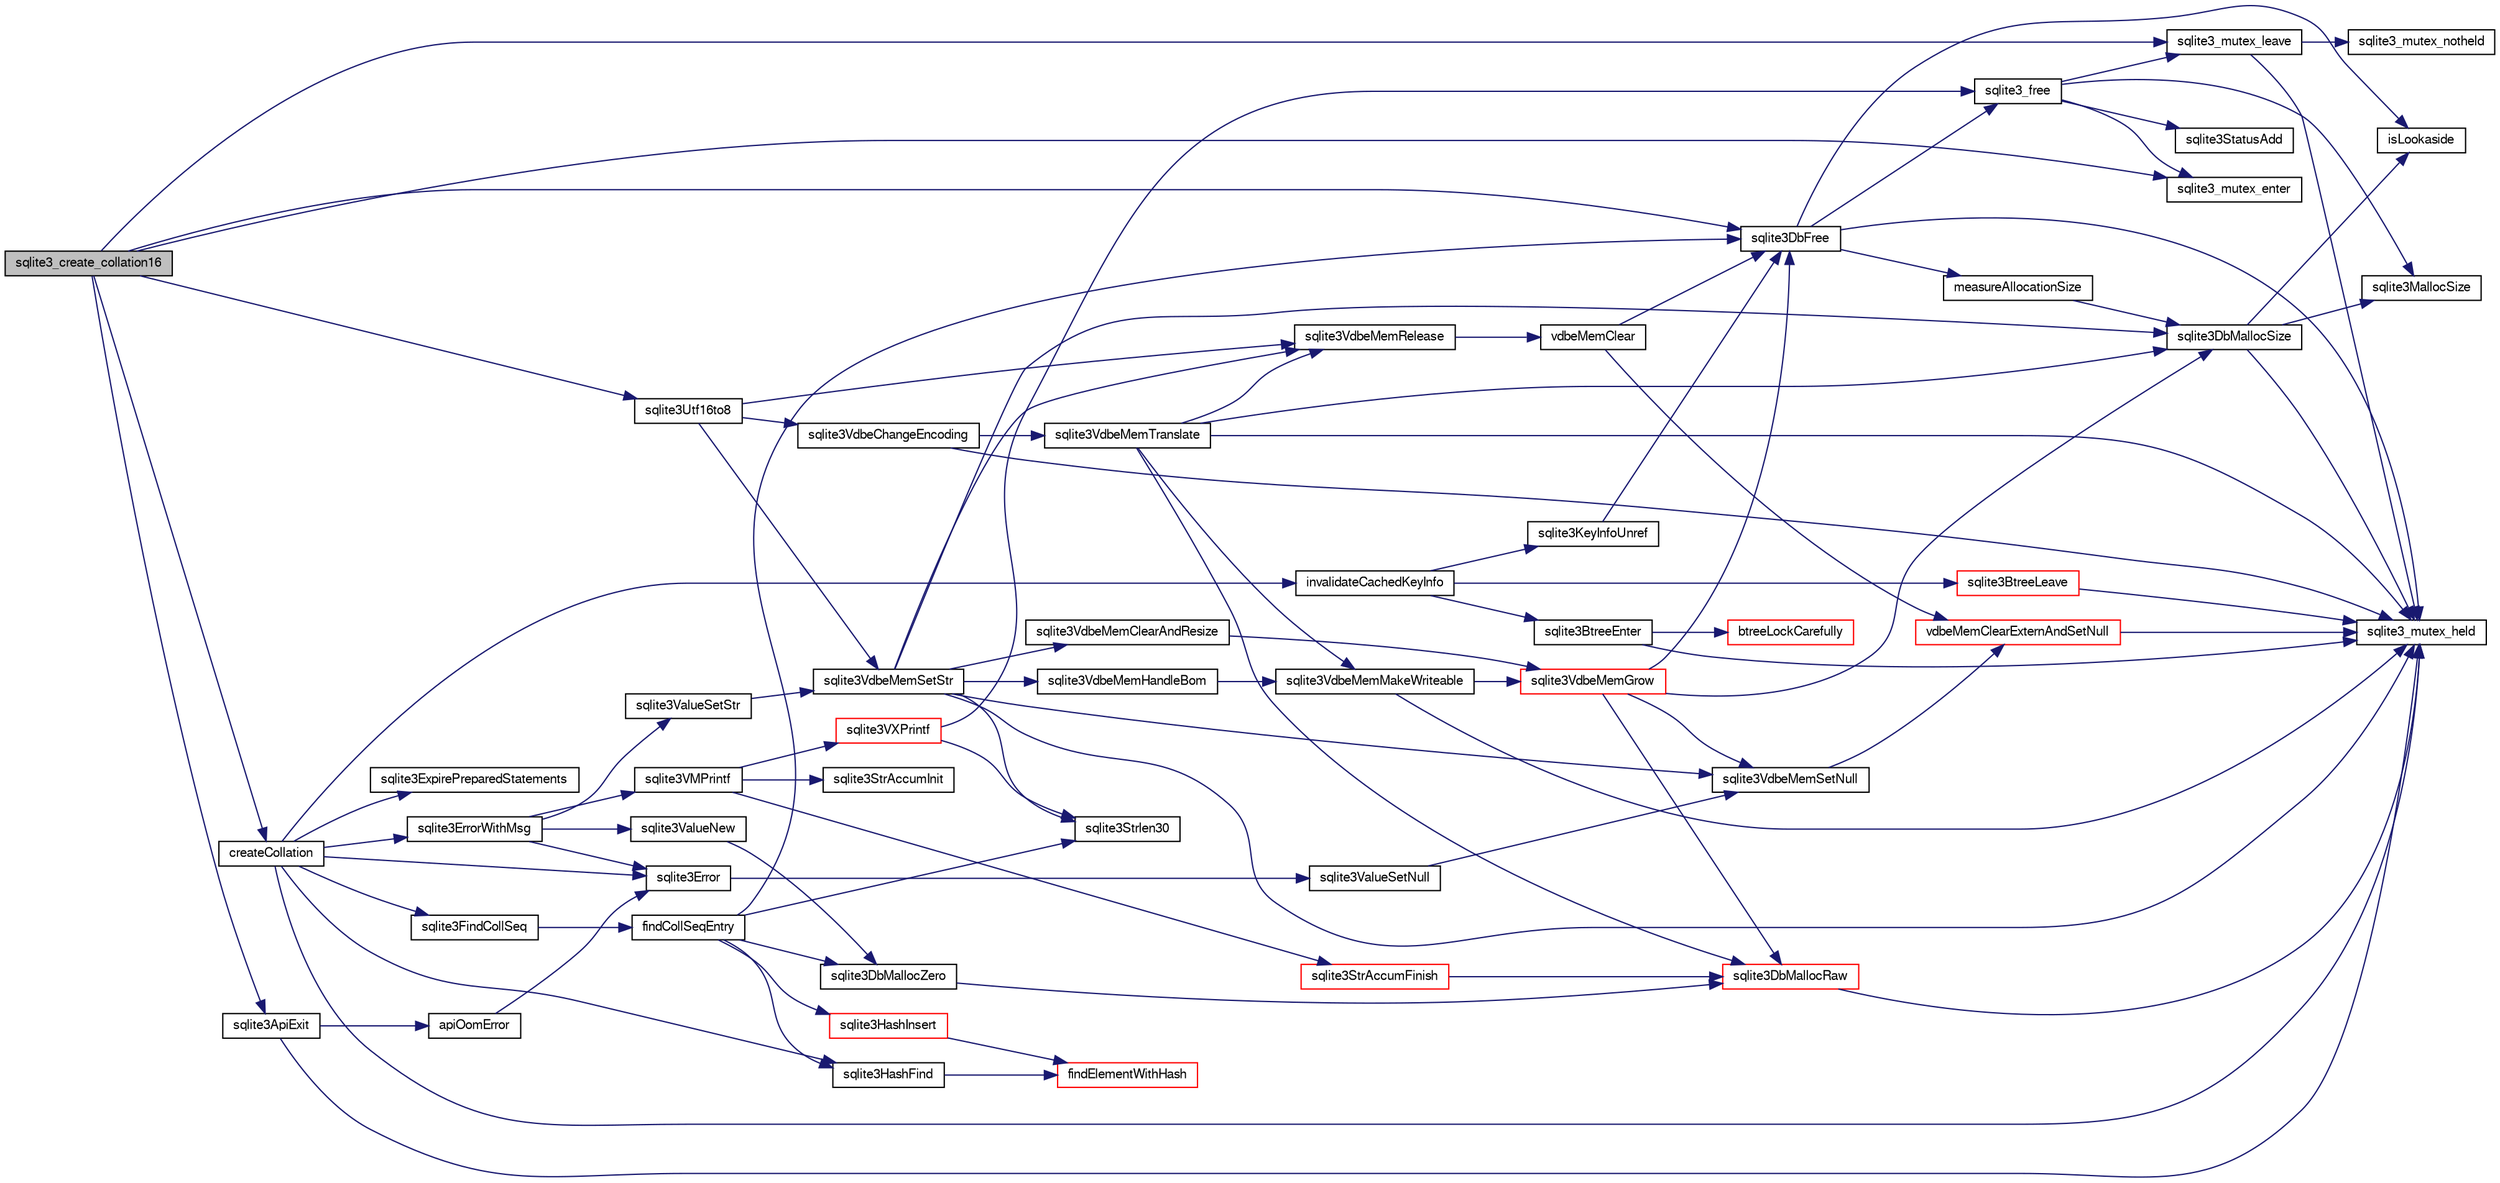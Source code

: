 digraph "sqlite3_create_collation16"
{
  edge [fontname="FreeSans",fontsize="10",labelfontname="FreeSans",labelfontsize="10"];
  node [fontname="FreeSans",fontsize="10",shape=record];
  rankdir="LR";
  Node325543 [label="sqlite3_create_collation16",height=0.2,width=0.4,color="black", fillcolor="grey75", style="filled", fontcolor="black"];
  Node325543 -> Node325544 [color="midnightblue",fontsize="10",style="solid",fontname="FreeSans"];
  Node325544 [label="sqlite3_mutex_enter",height=0.2,width=0.4,color="black", fillcolor="white", style="filled",URL="$sqlite3_8c.html#a1c12cde690bd89f104de5cbad12a6bf5"];
  Node325543 -> Node325545 [color="midnightblue",fontsize="10",style="solid",fontname="FreeSans"];
  Node325545 [label="sqlite3Utf16to8",height=0.2,width=0.4,color="black", fillcolor="white", style="filled",URL="$sqlite3_8c.html#a2c2d4b96de83192463964b77bdc524ae"];
  Node325545 -> Node325546 [color="midnightblue",fontsize="10",style="solid",fontname="FreeSans"];
  Node325546 [label="sqlite3VdbeMemSetStr",height=0.2,width=0.4,color="black", fillcolor="white", style="filled",URL="$sqlite3_8c.html#a9697bec7c3b512483638ea3646191d7d"];
  Node325546 -> Node325547 [color="midnightblue",fontsize="10",style="solid",fontname="FreeSans"];
  Node325547 [label="sqlite3_mutex_held",height=0.2,width=0.4,color="black", fillcolor="white", style="filled",URL="$sqlite3_8c.html#acf77da68932b6bc163c5e68547ecc3e7"];
  Node325546 -> Node325548 [color="midnightblue",fontsize="10",style="solid",fontname="FreeSans"];
  Node325548 [label="sqlite3VdbeMemSetNull",height=0.2,width=0.4,color="black", fillcolor="white", style="filled",URL="$sqlite3_8c.html#ae01092c23aebaf8a3ebdf3954609b410"];
  Node325548 -> Node325549 [color="midnightblue",fontsize="10",style="solid",fontname="FreeSans"];
  Node325549 [label="vdbeMemClearExternAndSetNull",height=0.2,width=0.4,color="red", fillcolor="white", style="filled",URL="$sqlite3_8c.html#a29c41a360fb0e86b817777daf061230c"];
  Node325549 -> Node325547 [color="midnightblue",fontsize="10",style="solid",fontname="FreeSans"];
  Node325546 -> Node325561 [color="midnightblue",fontsize="10",style="solid",fontname="FreeSans"];
  Node325561 [label="sqlite3Strlen30",height=0.2,width=0.4,color="black", fillcolor="white", style="filled",URL="$sqlite3_8c.html#a3dcd80ba41f1a308193dee74857b62a7"];
  Node325546 -> Node325562 [color="midnightblue",fontsize="10",style="solid",fontname="FreeSans"];
  Node325562 [label="sqlite3VdbeMemClearAndResize",height=0.2,width=0.4,color="black", fillcolor="white", style="filled",URL="$sqlite3_8c.html#add082be4aa46084ecdf023cfac898231"];
  Node325562 -> Node325563 [color="midnightblue",fontsize="10",style="solid",fontname="FreeSans"];
  Node325563 [label="sqlite3VdbeMemGrow",height=0.2,width=0.4,color="red", fillcolor="white", style="filled",URL="$sqlite3_8c.html#aba753c9690ae0ba31b5100945cf29447"];
  Node325563 -> Node325553 [color="midnightblue",fontsize="10",style="solid",fontname="FreeSans"];
  Node325553 [label="sqlite3DbMallocSize",height=0.2,width=0.4,color="black", fillcolor="white", style="filled",URL="$sqlite3_8c.html#aa397e5a8a03495203a0767abf0a71f86"];
  Node325553 -> Node325554 [color="midnightblue",fontsize="10",style="solid",fontname="FreeSans"];
  Node325554 [label="sqlite3MallocSize",height=0.2,width=0.4,color="black", fillcolor="white", style="filled",URL="$sqlite3_8c.html#acf5d2a5f35270bafb050bd2def576955"];
  Node325553 -> Node325547 [color="midnightblue",fontsize="10",style="solid",fontname="FreeSans"];
  Node325553 -> Node325555 [color="midnightblue",fontsize="10",style="solid",fontname="FreeSans"];
  Node325555 [label="isLookaside",height=0.2,width=0.4,color="black", fillcolor="white", style="filled",URL="$sqlite3_8c.html#a770fa05ff9717b75e16f4d968a77b897"];
  Node325563 -> Node325551 [color="midnightblue",fontsize="10",style="solid",fontname="FreeSans"];
  Node325551 [label="sqlite3DbFree",height=0.2,width=0.4,color="black", fillcolor="white", style="filled",URL="$sqlite3_8c.html#ac70ab821a6607b4a1b909582dc37a069"];
  Node325551 -> Node325547 [color="midnightblue",fontsize="10",style="solid",fontname="FreeSans"];
  Node325551 -> Node325552 [color="midnightblue",fontsize="10",style="solid",fontname="FreeSans"];
  Node325552 [label="measureAllocationSize",height=0.2,width=0.4,color="black", fillcolor="white", style="filled",URL="$sqlite3_8c.html#a45731e644a22fdb756e2b6337224217a"];
  Node325552 -> Node325553 [color="midnightblue",fontsize="10",style="solid",fontname="FreeSans"];
  Node325551 -> Node325555 [color="midnightblue",fontsize="10",style="solid",fontname="FreeSans"];
  Node325551 -> Node325556 [color="midnightblue",fontsize="10",style="solid",fontname="FreeSans"];
  Node325556 [label="sqlite3_free",height=0.2,width=0.4,color="black", fillcolor="white", style="filled",URL="$sqlite3_8c.html#a6552349e36a8a691af5487999ab09519"];
  Node325556 -> Node325544 [color="midnightblue",fontsize="10",style="solid",fontname="FreeSans"];
  Node325556 -> Node325557 [color="midnightblue",fontsize="10",style="solid",fontname="FreeSans"];
  Node325557 [label="sqlite3StatusAdd",height=0.2,width=0.4,color="black", fillcolor="white", style="filled",URL="$sqlite3_8c.html#afa029f93586aeab4cc85360905dae9cd"];
  Node325556 -> Node325554 [color="midnightblue",fontsize="10",style="solid",fontname="FreeSans"];
  Node325556 -> Node325558 [color="midnightblue",fontsize="10",style="solid",fontname="FreeSans"];
  Node325558 [label="sqlite3_mutex_leave",height=0.2,width=0.4,color="black", fillcolor="white", style="filled",URL="$sqlite3_8c.html#a5838d235601dbd3c1fa993555c6bcc93"];
  Node325558 -> Node325547 [color="midnightblue",fontsize="10",style="solid",fontname="FreeSans"];
  Node325558 -> Node325559 [color="midnightblue",fontsize="10",style="solid",fontname="FreeSans"];
  Node325559 [label="sqlite3_mutex_notheld",height=0.2,width=0.4,color="black", fillcolor="white", style="filled",URL="$sqlite3_8c.html#a83967c837c1c000d3b5adcfaa688f5dc"];
  Node325563 -> Node325566 [color="midnightblue",fontsize="10",style="solid",fontname="FreeSans"];
  Node325566 [label="sqlite3DbMallocRaw",height=0.2,width=0.4,color="red", fillcolor="white", style="filled",URL="$sqlite3_8c.html#abbe8be0cf7175e11ddc3e2218fad924e"];
  Node325566 -> Node325547 [color="midnightblue",fontsize="10",style="solid",fontname="FreeSans"];
  Node325563 -> Node325548 [color="midnightblue",fontsize="10",style="solid",fontname="FreeSans"];
  Node325546 -> Node325627 [color="midnightblue",fontsize="10",style="solid",fontname="FreeSans"];
  Node325627 [label="sqlite3VdbeMemRelease",height=0.2,width=0.4,color="black", fillcolor="white", style="filled",URL="$sqlite3_8c.html#a90606361dbeba88159fd6ff03fcc10cc"];
  Node325627 -> Node325628 [color="midnightblue",fontsize="10",style="solid",fontname="FreeSans"];
  Node325628 [label="vdbeMemClear",height=0.2,width=0.4,color="black", fillcolor="white", style="filled",URL="$sqlite3_8c.html#a489eef6e55ad0dadf67578726b935d12"];
  Node325628 -> Node325549 [color="midnightblue",fontsize="10",style="solid",fontname="FreeSans"];
  Node325628 -> Node325551 [color="midnightblue",fontsize="10",style="solid",fontname="FreeSans"];
  Node325546 -> Node325553 [color="midnightblue",fontsize="10",style="solid",fontname="FreeSans"];
  Node325546 -> Node325826 [color="midnightblue",fontsize="10",style="solid",fontname="FreeSans"];
  Node325826 [label="sqlite3VdbeMemHandleBom",height=0.2,width=0.4,color="black", fillcolor="white", style="filled",URL="$sqlite3_8c.html#a8ac47607e6893715d335a0f6f4b58e3e"];
  Node325826 -> Node325626 [color="midnightblue",fontsize="10",style="solid",fontname="FreeSans"];
  Node325626 [label="sqlite3VdbeMemMakeWriteable",height=0.2,width=0.4,color="black", fillcolor="white", style="filled",URL="$sqlite3_8c.html#afabdd8032205a36c69ad191c6bbb6a34"];
  Node325626 -> Node325547 [color="midnightblue",fontsize="10",style="solid",fontname="FreeSans"];
  Node325626 -> Node325563 [color="midnightblue",fontsize="10",style="solid",fontname="FreeSans"];
  Node325545 -> Node325624 [color="midnightblue",fontsize="10",style="solid",fontname="FreeSans"];
  Node325624 [label="sqlite3VdbeChangeEncoding",height=0.2,width=0.4,color="black", fillcolor="white", style="filled",URL="$sqlite3_8c.html#aa7cf8e488bf8cf9ec18528f52a40de31"];
  Node325624 -> Node325547 [color="midnightblue",fontsize="10",style="solid",fontname="FreeSans"];
  Node325624 -> Node325625 [color="midnightblue",fontsize="10",style="solid",fontname="FreeSans"];
  Node325625 [label="sqlite3VdbeMemTranslate",height=0.2,width=0.4,color="black", fillcolor="white", style="filled",URL="$sqlite3_8c.html#adc5f07459f00d96ec7591be255d029f5"];
  Node325625 -> Node325547 [color="midnightblue",fontsize="10",style="solid",fontname="FreeSans"];
  Node325625 -> Node325626 [color="midnightblue",fontsize="10",style="solid",fontname="FreeSans"];
  Node325625 -> Node325566 [color="midnightblue",fontsize="10",style="solid",fontname="FreeSans"];
  Node325625 -> Node325627 [color="midnightblue",fontsize="10",style="solid",fontname="FreeSans"];
  Node325625 -> Node325553 [color="midnightblue",fontsize="10",style="solid",fontname="FreeSans"];
  Node325545 -> Node325627 [color="midnightblue",fontsize="10",style="solid",fontname="FreeSans"];
  Node325543 -> Node325827 [color="midnightblue",fontsize="10",style="solid",fontname="FreeSans"];
  Node325827 [label="createCollation",height=0.2,width=0.4,color="black", fillcolor="white", style="filled",URL="$sqlite3_8c.html#a29def4ce28811a857e968b3f238d2dd1"];
  Node325827 -> Node325547 [color="midnightblue",fontsize="10",style="solid",fontname="FreeSans"];
  Node325827 -> Node325828 [color="midnightblue",fontsize="10",style="solid",fontname="FreeSans"];
  Node325828 [label="sqlite3FindCollSeq",height=0.2,width=0.4,color="black", fillcolor="white", style="filled",URL="$sqlite3_8c.html#ac4f91d39f24a6435de12698fdb16bc14"];
  Node325828 -> Node325829 [color="midnightblue",fontsize="10",style="solid",fontname="FreeSans"];
  Node325829 [label="findCollSeqEntry",height=0.2,width=0.4,color="black", fillcolor="white", style="filled",URL="$sqlite3_8c.html#aaf9ae07c81dca508e137b5880e94aa98"];
  Node325829 -> Node325830 [color="midnightblue",fontsize="10",style="solid",fontname="FreeSans"];
  Node325830 [label="sqlite3HashFind",height=0.2,width=0.4,color="black", fillcolor="white", style="filled",URL="$sqlite3_8c.html#a8ca124229470a66b4c9c141ded48e2aa"];
  Node325830 -> Node325831 [color="midnightblue",fontsize="10",style="solid",fontname="FreeSans"];
  Node325831 [label="findElementWithHash",height=0.2,width=0.4,color="red", fillcolor="white", style="filled",URL="$sqlite3_8c.html#a75c0f574fa5d51702434c6e980d57d7f"];
  Node325829 -> Node325561 [color="midnightblue",fontsize="10",style="solid",fontname="FreeSans"];
  Node325829 -> Node325763 [color="midnightblue",fontsize="10",style="solid",fontname="FreeSans"];
  Node325763 [label="sqlite3DbMallocZero",height=0.2,width=0.4,color="black", fillcolor="white", style="filled",URL="$sqlite3_8c.html#a49cfebac9d6067a03442c92af73f33e4"];
  Node325763 -> Node325566 [color="midnightblue",fontsize="10",style="solid",fontname="FreeSans"];
  Node325829 -> Node325833 [color="midnightblue",fontsize="10",style="solid",fontname="FreeSans"];
  Node325833 [label="sqlite3HashInsert",height=0.2,width=0.4,color="red", fillcolor="white", style="filled",URL="$sqlite3_8c.html#aebbc6c13b3c139d5f3463938f441da3d"];
  Node325833 -> Node325831 [color="midnightblue",fontsize="10",style="solid",fontname="FreeSans"];
  Node325829 -> Node325551 [color="midnightblue",fontsize="10",style="solid",fontname="FreeSans"];
  Node325827 -> Node325838 [color="midnightblue",fontsize="10",style="solid",fontname="FreeSans"];
  Node325838 [label="sqlite3ErrorWithMsg",height=0.2,width=0.4,color="black", fillcolor="white", style="filled",URL="$sqlite3_8c.html#a11feb4cd8e77d59df266587cfe1b2641"];
  Node325838 -> Node325766 [color="midnightblue",fontsize="10",style="solid",fontname="FreeSans"];
  Node325766 [label="sqlite3Error",height=0.2,width=0.4,color="black", fillcolor="white", style="filled",URL="$sqlite3_8c.html#a4ba5e8be78db50d5538dcaa45bcf74d3"];
  Node325766 -> Node325767 [color="midnightblue",fontsize="10",style="solid",fontname="FreeSans"];
  Node325767 [label="sqlite3ValueSetNull",height=0.2,width=0.4,color="black", fillcolor="white", style="filled",URL="$sqlite3_8c.html#ad9bc4507a7806b37946116afbe183b95"];
  Node325767 -> Node325548 [color="midnightblue",fontsize="10",style="solid",fontname="FreeSans"];
  Node325838 -> Node325839 [color="midnightblue",fontsize="10",style="solid",fontname="FreeSans"];
  Node325839 [label="sqlite3ValueNew",height=0.2,width=0.4,color="black", fillcolor="white", style="filled",URL="$sqlite3_8c.html#ad40a378778daff2d574bec905e35828b"];
  Node325839 -> Node325763 [color="midnightblue",fontsize="10",style="solid",fontname="FreeSans"];
  Node325838 -> Node325814 [color="midnightblue",fontsize="10",style="solid",fontname="FreeSans"];
  Node325814 [label="sqlite3VMPrintf",height=0.2,width=0.4,color="black", fillcolor="white", style="filled",URL="$sqlite3_8c.html#a05535d0982ef06fbc2ee8195ebbae689"];
  Node325814 -> Node325598 [color="midnightblue",fontsize="10",style="solid",fontname="FreeSans"];
  Node325598 [label="sqlite3StrAccumInit",height=0.2,width=0.4,color="black", fillcolor="white", style="filled",URL="$sqlite3_8c.html#aabf95e113b9d54d519cd15a56215f560"];
  Node325814 -> Node325599 [color="midnightblue",fontsize="10",style="solid",fontname="FreeSans"];
  Node325599 [label="sqlite3VXPrintf",height=0.2,width=0.4,color="red", fillcolor="white", style="filled",URL="$sqlite3_8c.html#a63c25806c9bd4a2b76f9a0eb232c6bde"];
  Node325599 -> Node325561 [color="midnightblue",fontsize="10",style="solid",fontname="FreeSans"];
  Node325599 -> Node325556 [color="midnightblue",fontsize="10",style="solid",fontname="FreeSans"];
  Node325814 -> Node325634 [color="midnightblue",fontsize="10",style="solid",fontname="FreeSans"];
  Node325634 [label="sqlite3StrAccumFinish",height=0.2,width=0.4,color="red", fillcolor="white", style="filled",URL="$sqlite3_8c.html#adb7f26b10ac1b847db6f000ef4c2e2ba"];
  Node325634 -> Node325566 [color="midnightblue",fontsize="10",style="solid",fontname="FreeSans"];
  Node325838 -> Node325840 [color="midnightblue",fontsize="10",style="solid",fontname="FreeSans"];
  Node325840 [label="sqlite3ValueSetStr",height=0.2,width=0.4,color="black", fillcolor="white", style="filled",URL="$sqlite3_8c.html#a1fd40749f47941ee97ff6d798e2bc67e"];
  Node325840 -> Node325546 [color="midnightblue",fontsize="10",style="solid",fontname="FreeSans"];
  Node325827 -> Node325841 [color="midnightblue",fontsize="10",style="solid",fontname="FreeSans"];
  Node325841 [label="sqlite3ExpirePreparedStatements",height=0.2,width=0.4,color="black", fillcolor="white", style="filled",URL="$sqlite3_8c.html#af8baf566e769881b3d0bbdb0d2b4cdfe"];
  Node325827 -> Node325842 [color="midnightblue",fontsize="10",style="solid",fontname="FreeSans"];
  Node325842 [label="invalidateCachedKeyInfo",height=0.2,width=0.4,color="black", fillcolor="white", style="filled",URL="$sqlite3_8c.html#aa51ec313a2008d71a008b181efabff79"];
  Node325842 -> Node325843 [color="midnightblue",fontsize="10",style="solid",fontname="FreeSans"];
  Node325843 [label="sqlite3BtreeEnter",height=0.2,width=0.4,color="black", fillcolor="white", style="filled",URL="$sqlite3_8c.html#afa05d700ca373993fe6b0525b867feff"];
  Node325843 -> Node325547 [color="midnightblue",fontsize="10",style="solid",fontname="FreeSans"];
  Node325843 -> Node325844 [color="midnightblue",fontsize="10",style="solid",fontname="FreeSans"];
  Node325844 [label="btreeLockCarefully",height=0.2,width=0.4,color="red", fillcolor="white", style="filled",URL="$sqlite3_8c.html#a796746b1c1e4d6926960636bd74c79d7"];
  Node325842 -> Node325848 [color="midnightblue",fontsize="10",style="solid",fontname="FreeSans"];
  Node325848 [label="sqlite3KeyInfoUnref",height=0.2,width=0.4,color="black", fillcolor="white", style="filled",URL="$sqlite3_8c.html#ac94cc1874ab0865db1dbbefd3886ba4a"];
  Node325848 -> Node325551 [color="midnightblue",fontsize="10",style="solid",fontname="FreeSans"];
  Node325842 -> Node325849 [color="midnightblue",fontsize="10",style="solid",fontname="FreeSans"];
  Node325849 [label="sqlite3BtreeLeave",height=0.2,width=0.4,color="red", fillcolor="white", style="filled",URL="$sqlite3_8c.html#a460e4f89d1aeef4b4d334cfe8165da89"];
  Node325849 -> Node325547 [color="midnightblue",fontsize="10",style="solid",fontname="FreeSans"];
  Node325827 -> Node325830 [color="midnightblue",fontsize="10",style="solid",fontname="FreeSans"];
  Node325827 -> Node325766 [color="midnightblue",fontsize="10",style="solid",fontname="FreeSans"];
  Node325543 -> Node325551 [color="midnightblue",fontsize="10",style="solid",fontname="FreeSans"];
  Node325543 -> Node325764 [color="midnightblue",fontsize="10",style="solid",fontname="FreeSans"];
  Node325764 [label="sqlite3ApiExit",height=0.2,width=0.4,color="black", fillcolor="white", style="filled",URL="$sqlite3_8c.html#ae5a967ec6172298db98b6090bbd1dd9b"];
  Node325764 -> Node325547 [color="midnightblue",fontsize="10",style="solid",fontname="FreeSans"];
  Node325764 -> Node325765 [color="midnightblue",fontsize="10",style="solid",fontname="FreeSans"];
  Node325765 [label="apiOomError",height=0.2,width=0.4,color="black", fillcolor="white", style="filled",URL="$sqlite3_8c.html#a55c294da0c468873c7f7ea59378b8b9c"];
  Node325765 -> Node325766 [color="midnightblue",fontsize="10",style="solid",fontname="FreeSans"];
  Node325543 -> Node325558 [color="midnightblue",fontsize="10",style="solid",fontname="FreeSans"];
}
